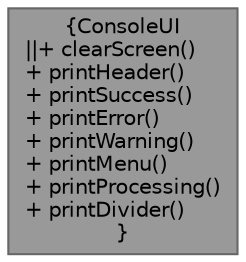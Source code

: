 digraph "ConsoleUI"
{
 // INTERACTIVE_SVG=YES
 // LATEX_PDF_SIZE
  bgcolor="transparent";
  edge [fontname=Helvetica,fontsize=10,labelfontname=Helvetica,labelfontsize=10];
  node [fontname=Helvetica,fontsize=10,shape=box,height=0.2,width=0.4];
  Node1 [label="{ConsoleUI\n||+ clearScreen()\l+ printHeader()\l+ printSuccess()\l+ printError()\l+ printWarning()\l+ printMenu()\l+ printProcessing()\l+ printDivider()\l}",height=0.2,width=0.4,color="gray40", fillcolor="grey60", style="filled", fontcolor="black",tooltip=" "];
}
